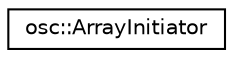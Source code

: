 digraph "Graphical Class Hierarchy"
{
 // LATEX_PDF_SIZE
  edge [fontname="Helvetica",fontsize="10",labelfontname="Helvetica",labelfontsize="10"];
  node [fontname="Helvetica",fontsize="10",shape=record];
  rankdir="LR";
  Node0 [label="osc::ArrayInitiator",height=0.2,width=0.4,color="black", fillcolor="white", style="filled",URL="$structosc_1_1ArrayInitiator.html",tooltip=" "];
}
